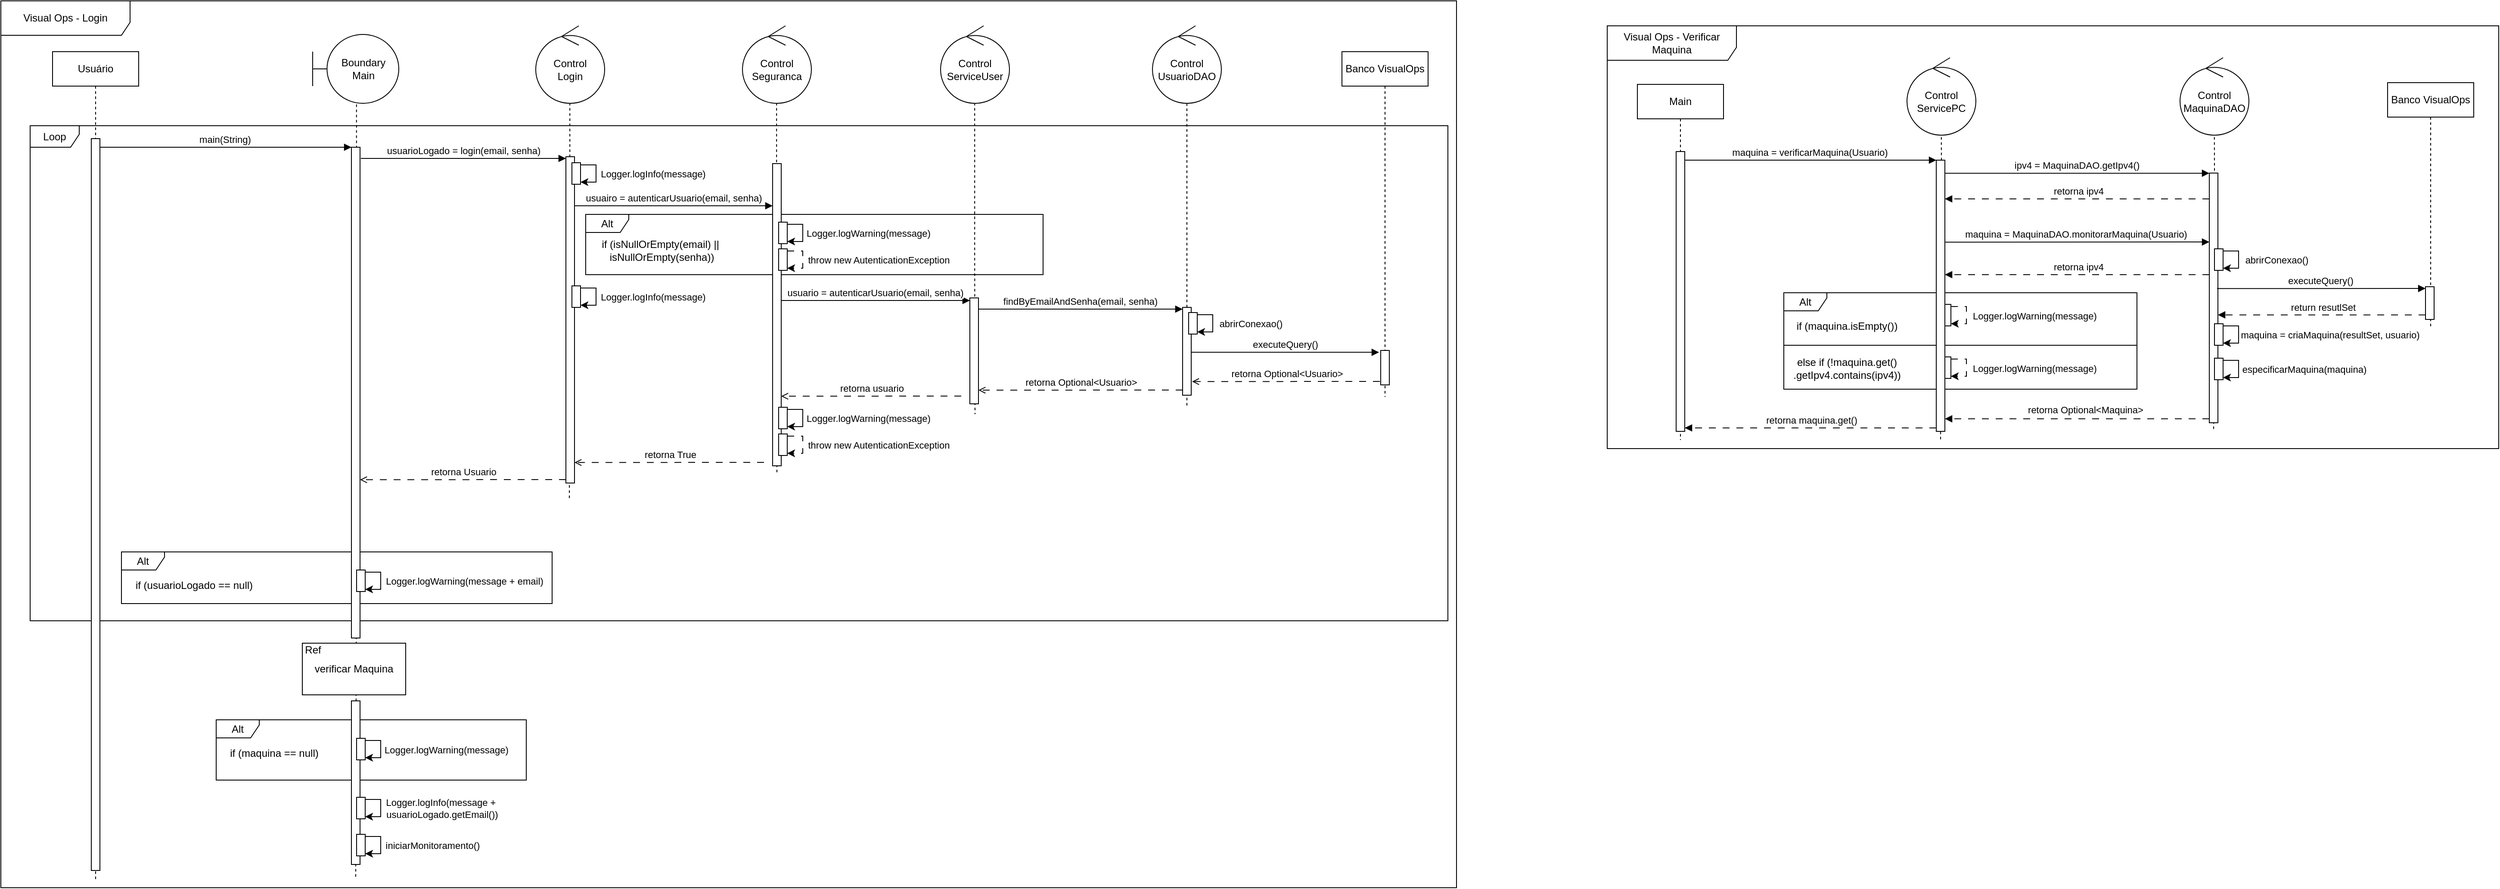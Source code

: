 <mxfile version="24.4.4" type="github">
  <diagram name="Page-1" id="2YBvvXClWsGukQMizWep">
    <mxGraphModel dx="2827" dy="1654" grid="1" gridSize="10" guides="1" tooltips="1" connect="1" arrows="1" fold="1" page="1" pageScale="1" pageWidth="850" pageHeight="1100" math="0" shadow="0">
      <root>
        <mxCell id="0" />
        <mxCell id="1" parent="0" />
        <mxCell id="_bEzwFX_pjWzvq1VgmYF-178" value="Alt" style="shape=umlFrame;whiteSpace=wrap;html=1;pointerEvents=0;width=50;height=21;" vertex="1" parent="1">
          <mxGeometry x="-450" y="640" width="500" height="60" as="geometry" />
        </mxCell>
        <mxCell id="_bEzwFX_pjWzvq1VgmYF-5" style="edgeStyle=orthogonalEdgeStyle;rounded=0;orthogonalLoop=1;jettySize=auto;html=1;dashed=1;endArrow=none;endFill=0;exitX=0.509;exitY=1.015;exitDx=0;exitDy=0;exitPerimeter=0;" edge="1" parent="1" source="_bEzwFX_pjWzvq1VgmYF-9">
          <mxGeometry relative="1" as="geometry">
            <mxPoint x="-178" y="1020" as="targetPoint" />
            <mxPoint x="-178" y="150.0" as="sourcePoint" />
          </mxGeometry>
        </mxCell>
        <mxCell id="_bEzwFX_pjWzvq1VgmYF-90" style="edgeStyle=orthogonalEdgeStyle;rounded=0;orthogonalLoop=1;jettySize=auto;html=1;dashed=1;endArrow=none;endFill=0;" edge="1" parent="1" source="_bEzwFX_pjWzvq1VgmYF-89">
          <mxGeometry relative="1" as="geometry">
            <mxPoint x="787" y="470" as="targetPoint" />
          </mxGeometry>
        </mxCell>
        <mxCell id="_bEzwFX_pjWzvq1VgmYF-3" value="Loop" style="shape=umlFrame;whiteSpace=wrap;html=1;pointerEvents=0;width=57;height=25;" vertex="1" parent="1">
          <mxGeometry x="-556" y="145" width="1646" height="575" as="geometry" />
        </mxCell>
        <mxCell id="_bEzwFX_pjWzvq1VgmYF-4" value="Alt" style="shape=umlFrame;whiteSpace=wrap;html=1;pointerEvents=0;width=50;height=21;" vertex="1" parent="1">
          <mxGeometry x="89" y="248" width="531" height="70" as="geometry" />
        </mxCell>
        <mxCell id="_bEzwFX_pjWzvq1VgmYF-6" value="Usuário" style="shape=umlLifeline;perimeter=lifelinePerimeter;whiteSpace=wrap;html=1;container=0;dropTarget=0;collapsible=0;recursiveResize=0;outlineConnect=0;portConstraint=eastwest;newEdgeStyle={&quot;edgeStyle&quot;:&quot;elbowEdgeStyle&quot;,&quot;elbow&quot;:&quot;vertical&quot;,&quot;curved&quot;:0,&quot;rounded&quot;:0};" vertex="1" parent="1">
          <mxGeometry x="-530" y="59" width="100" height="961" as="geometry" />
        </mxCell>
        <mxCell id="_bEzwFX_pjWzvq1VgmYF-7" value="main(String)" style="html=1;verticalAlign=bottom;endArrow=block;edgeStyle=elbowEdgeStyle;elbow=vertical;curved=0;rounded=0;" edge="1" parent="1" source="_bEzwFX_pjWzvq1VgmYF-8" target="_bEzwFX_pjWzvq1VgmYF-22">
          <mxGeometry x="-0.007" relative="1" as="geometry">
            <mxPoint x="-375" y="180" as="sourcePoint" />
            <Array as="points">
              <mxPoint x="-390" y="170" />
            </Array>
            <mxPoint as="offset" />
          </mxGeometry>
        </mxCell>
        <mxCell id="_bEzwFX_pjWzvq1VgmYF-8" value="" style="html=1;points=[];perimeter=orthogonalPerimeter;outlineConnect=0;targetShapes=umlLifeline;portConstraint=eastwest;newEdgeStyle={&quot;edgeStyle&quot;:&quot;elbowEdgeStyle&quot;,&quot;elbow&quot;:&quot;vertical&quot;,&quot;curved&quot;:0,&quot;rounded&quot;:0};" vertex="1" parent="1">
          <mxGeometry x="-485" y="160" width="10" height="850" as="geometry" />
        </mxCell>
        <mxCell id="_bEzwFX_pjWzvq1VgmYF-9" value="Boundary&lt;div&gt;&lt;span style=&quot;background-color: initial;&quot;&gt;Main&lt;/span&gt;&lt;/div&gt;" style="shape=umlBoundary;whiteSpace=wrap;html=1;" vertex="1" parent="1">
          <mxGeometry x="-228" y="39" width="100" height="80" as="geometry" />
        </mxCell>
        <mxCell id="_bEzwFX_pjWzvq1VgmYF-10" style="edgeStyle=orthogonalEdgeStyle;rounded=0;orthogonalLoop=1;jettySize=auto;html=1;dashed=1;endArrow=none;endFill=0;exitX=0.495;exitY=0.995;exitDx=0;exitDy=0;exitPerimeter=0;" edge="1" parent="1" source="_bEzwFX_pjWzvq1VgmYF-11">
          <mxGeometry relative="1" as="geometry">
            <mxPoint x="70" y="580" as="targetPoint" />
            <mxPoint x="71.0" y="150.0" as="sourcePoint" />
          </mxGeometry>
        </mxCell>
        <mxCell id="_bEzwFX_pjWzvq1VgmYF-11" value="Control&lt;div&gt;&lt;span style=&quot;background-color: initial;&quot;&gt;Login&lt;/span&gt;&lt;/div&gt;" style="ellipse;shape=umlControl;whiteSpace=wrap;html=1;" vertex="1" parent="1">
          <mxGeometry x="31" y="29" width="80" height="90" as="geometry" />
        </mxCell>
        <mxCell id="_bEzwFX_pjWzvq1VgmYF-12" value="Visual Ops - Login" style="shape=umlFrame;whiteSpace=wrap;html=1;pointerEvents=0;width=150;height=40;" vertex="1" parent="1">
          <mxGeometry x="-590" width="1690" height="1030" as="geometry" />
        </mxCell>
        <mxCell id="_bEzwFX_pjWzvq1VgmYF-14" value="Banco VisualOps" style="shape=umlLifeline;perimeter=lifelinePerimeter;whiteSpace=wrap;html=1;container=0;dropTarget=0;collapsible=0;recursiveResize=0;outlineConnect=0;portConstraint=eastwest;newEdgeStyle={&quot;edgeStyle&quot;:&quot;elbowEdgeStyle&quot;,&quot;elbow&quot;:&quot;vertical&quot;,&quot;curved&quot;:0,&quot;rounded&quot;:0};" vertex="1" parent="1">
          <mxGeometry x="967" y="59" width="100" height="401" as="geometry" />
        </mxCell>
        <mxCell id="_bEzwFX_pjWzvq1VgmYF-19" value="if (isNullOrEmpty(email) ||&amp;nbsp;&lt;div&gt;isNullOrEmpty(senha))&lt;/div&gt;" style="text;html=1;align=center;verticalAlign=middle;resizable=0;points=[];autosize=1;strokeColor=none;fillColor=none;" vertex="1" parent="1">
          <mxGeometry x="97" y="270" width="160" height="40" as="geometry" />
        </mxCell>
        <mxCell id="_bEzwFX_pjWzvq1VgmYF-22" value="" style="html=1;points=[];perimeter=orthogonalPerimeter;outlineConnect=0;targetShapes=umlLifeline;portConstraint=eastwest;newEdgeStyle={&quot;edgeStyle&quot;:&quot;elbowEdgeStyle&quot;,&quot;elbow&quot;:&quot;vertical&quot;,&quot;curved&quot;:0,&quot;rounded&quot;:0};" vertex="1" parent="1">
          <mxGeometry x="-183" y="170" width="10" height="570" as="geometry" />
        </mxCell>
        <mxCell id="_bEzwFX_pjWzvq1VgmYF-74" style="edgeStyle=orthogonalEdgeStyle;rounded=0;orthogonalLoop=1;jettySize=auto;html=1;dashed=1;endArrow=none;endFill=0;exitX=0.495;exitY=0.995;exitDx=0;exitDy=0;exitPerimeter=0;" edge="1" parent="1" source="_bEzwFX_pjWzvq1VgmYF-75">
          <mxGeometry relative="1" as="geometry">
            <mxPoint x="541" y="480" as="targetPoint" />
            <mxPoint x="541.0" y="150.0" as="sourcePoint" />
          </mxGeometry>
        </mxCell>
        <mxCell id="_bEzwFX_pjWzvq1VgmYF-75" value="Control ServiceUser" style="ellipse;shape=umlControl;whiteSpace=wrap;html=1;" vertex="1" parent="1">
          <mxGeometry x="501" y="29" width="80" height="90" as="geometry" />
        </mxCell>
        <mxCell id="_bEzwFX_pjWzvq1VgmYF-76" style="edgeStyle=orthogonalEdgeStyle;rounded=0;orthogonalLoop=1;jettySize=auto;html=1;dashed=1;endArrow=none;endFill=0;exitX=0.495;exitY=0.995;exitDx=0;exitDy=0;exitPerimeter=0;" edge="1" parent="1" source="_bEzwFX_pjWzvq1VgmYF-77">
          <mxGeometry relative="1" as="geometry">
            <mxPoint x="311" y="550" as="targetPoint" />
            <mxPoint x="311.0" y="150.0" as="sourcePoint" />
          </mxGeometry>
        </mxCell>
        <mxCell id="_bEzwFX_pjWzvq1VgmYF-77" value="Control Seguranca" style="ellipse;shape=umlControl;whiteSpace=wrap;html=1;" vertex="1" parent="1">
          <mxGeometry x="271" y="29" width="80" height="90" as="geometry" />
        </mxCell>
        <mxCell id="_bEzwFX_pjWzvq1VgmYF-78" value="usuarioLogado = login(email, senha)" style="html=1;verticalAlign=bottom;endArrow=block;edgeStyle=elbowEdgeStyle;elbow=vertical;curved=0;rounded=0;" edge="1" parent="1">
          <mxGeometry x="-0.004" relative="1" as="geometry">
            <mxPoint x="-172" y="183" as="sourcePoint" />
            <Array as="points">
              <mxPoint x="-87" y="183" />
            </Array>
            <mxPoint x="66" y="183" as="targetPoint" />
            <mxPoint as="offset" />
          </mxGeometry>
        </mxCell>
        <mxCell id="_bEzwFX_pjWzvq1VgmYF-79" value="" style="html=1;points=[];perimeter=orthogonalPerimeter;outlineConnect=0;targetShapes=umlLifeline;portConstraint=eastwest;newEdgeStyle={&quot;edgeStyle&quot;:&quot;elbowEdgeStyle&quot;,&quot;elbow&quot;:&quot;vertical&quot;,&quot;curved&quot;:0,&quot;rounded&quot;:0};" vertex="1" parent="1">
          <mxGeometry x="66" y="181" width="10" height="379" as="geometry" />
        </mxCell>
        <mxCell id="_bEzwFX_pjWzvq1VgmYF-80" value="usuairo = autenticarUsuario(email, senha)" style="html=1;verticalAlign=bottom;endArrow=block;edgeStyle=elbowEdgeStyle;elbow=vertical;curved=0;rounded=0;" edge="1" parent="1" target="_bEzwFX_pjWzvq1VgmYF-81">
          <mxGeometry x="-0.003" relative="1" as="geometry">
            <mxPoint x="76" y="238" as="sourcePoint" />
            <Array as="points">
              <mxPoint x="161" y="238" />
            </Array>
            <mxPoint x="296" y="238" as="targetPoint" />
            <mxPoint as="offset" />
          </mxGeometry>
        </mxCell>
        <mxCell id="_bEzwFX_pjWzvq1VgmYF-81" value="" style="html=1;points=[];perimeter=orthogonalPerimeter;outlineConnect=0;targetShapes=umlLifeline;portConstraint=eastwest;newEdgeStyle={&quot;edgeStyle&quot;:&quot;elbowEdgeStyle&quot;,&quot;elbow&quot;:&quot;vertical&quot;,&quot;curved&quot;:0,&quot;rounded&quot;:0};" vertex="1" parent="1">
          <mxGeometry x="306" y="189" width="10" height="351" as="geometry" />
        </mxCell>
        <mxCell id="_bEzwFX_pjWzvq1VgmYF-82" value="usuario = autenticarUsuario(email, senha)" style="html=1;verticalAlign=bottom;endArrow=block;edgeStyle=elbowEdgeStyle;elbow=vertical;curved=0;rounded=0;" edge="1" parent="1" target="_bEzwFX_pjWzvq1VgmYF-83">
          <mxGeometry x="-0.005" relative="1" as="geometry">
            <mxPoint x="316" y="348" as="sourcePoint" />
            <Array as="points">
              <mxPoint x="401" y="348" />
            </Array>
            <mxPoint x="525" y="348" as="targetPoint" />
            <mxPoint as="offset" />
          </mxGeometry>
        </mxCell>
        <mxCell id="_bEzwFX_pjWzvq1VgmYF-83" value="" style="html=1;points=[];perimeter=orthogonalPerimeter;outlineConnect=0;targetShapes=umlLifeline;portConstraint=eastwest;newEdgeStyle={&quot;edgeStyle&quot;:&quot;elbowEdgeStyle&quot;,&quot;elbow&quot;:&quot;vertical&quot;,&quot;curved&quot;:0,&quot;rounded&quot;:0};" vertex="1" parent="1">
          <mxGeometry x="535" y="345" width="10" height="123" as="geometry" />
        </mxCell>
        <mxCell id="_bEzwFX_pjWzvq1VgmYF-17" style="edgeStyle=elbowEdgeStyle;rounded=0;orthogonalLoop=1;jettySize=auto;html=1;elbow=horizontal;curved=0;dashed=1;dashPattern=8 8;" edge="1" parent="1" source="_bEzwFX_pjWzvq1VgmYF-24" target="_bEzwFX_pjWzvq1VgmYF-24">
          <mxGeometry relative="1" as="geometry">
            <Array as="points">
              <mxPoint x="341" y="301" />
            </Array>
          </mxGeometry>
        </mxCell>
        <mxCell id="_bEzwFX_pjWzvq1VgmYF-18" value="throw new AutenticationException" style="edgeLabel;html=1;align=center;verticalAlign=middle;resizable=0;points=[];" vertex="1" connectable="0" parent="_bEzwFX_pjWzvq1VgmYF-17">
          <mxGeometry x="0.232" relative="1" as="geometry">
            <mxPoint x="88" y="-6" as="offset" />
          </mxGeometry>
        </mxCell>
        <mxCell id="_bEzwFX_pjWzvq1VgmYF-24" value="" style="html=1;points=[];perimeter=orthogonalPerimeter;outlineConnect=0;targetShapes=umlLifeline;portConstraint=eastwest;newEdgeStyle={&quot;edgeStyle&quot;:&quot;elbowEdgeStyle&quot;,&quot;elbow&quot;:&quot;vertical&quot;,&quot;curved&quot;:0,&quot;rounded&quot;:0};" vertex="1" parent="1">
          <mxGeometry x="313" y="288" width="10" height="25" as="geometry" />
        </mxCell>
        <mxCell id="_bEzwFX_pjWzvq1VgmYF-20" style="edgeStyle=elbowEdgeStyle;rounded=0;orthogonalLoop=1;jettySize=auto;html=1;elbow=horizontal;curved=0;" edge="1" parent="1" source="_bEzwFX_pjWzvq1VgmYF-23" target="_bEzwFX_pjWzvq1VgmYF-23">
          <mxGeometry relative="1" as="geometry">
            <Array as="points">
              <mxPoint x="341" y="270" />
            </Array>
          </mxGeometry>
        </mxCell>
        <mxCell id="_bEzwFX_pjWzvq1VgmYF-21" value="Logger.logWarning(message)" style="edgeLabel;html=1;align=center;verticalAlign=middle;resizable=0;points=[];" vertex="1" connectable="0" parent="_bEzwFX_pjWzvq1VgmYF-20">
          <mxGeometry x="0.232" relative="1" as="geometry">
            <mxPoint x="76" y="-6" as="offset" />
          </mxGeometry>
        </mxCell>
        <mxCell id="_bEzwFX_pjWzvq1VgmYF-23" value="" style="html=1;points=[];perimeter=orthogonalPerimeter;outlineConnect=0;targetShapes=umlLifeline;portConstraint=eastwest;newEdgeStyle={&quot;edgeStyle&quot;:&quot;elbowEdgeStyle&quot;,&quot;elbow&quot;:&quot;vertical&quot;,&quot;curved&quot;:0,&quot;rounded&quot;:0};" vertex="1" parent="1">
          <mxGeometry x="313" y="257" width="10" height="25" as="geometry" />
        </mxCell>
        <mxCell id="_bEzwFX_pjWzvq1VgmYF-84" value="findByEmailAndSenha(email, senha)" style="html=1;verticalAlign=bottom;endArrow=block;edgeStyle=elbowEdgeStyle;elbow=vertical;curved=0;rounded=0;" edge="1" parent="1">
          <mxGeometry x="-0.003" relative="1" as="geometry">
            <mxPoint x="545" y="358" as="sourcePoint" />
            <Array as="points">
              <mxPoint x="630" y="358" />
            </Array>
            <mxPoint x="782" y="358" as="targetPoint" />
            <mxPoint as="offset" />
          </mxGeometry>
        </mxCell>
        <mxCell id="_bEzwFX_pjWzvq1VgmYF-85" value="" style="html=1;points=[];perimeter=orthogonalPerimeter;outlineConnect=0;targetShapes=umlLifeline;portConstraint=eastwest;newEdgeStyle={&quot;edgeStyle&quot;:&quot;elbowEdgeStyle&quot;,&quot;elbow&quot;:&quot;vertical&quot;,&quot;curved&quot;:0,&quot;rounded&quot;:0};" vertex="1" parent="1">
          <mxGeometry x="782" y="356" width="10" height="102" as="geometry" />
        </mxCell>
        <mxCell id="_bEzwFX_pjWzvq1VgmYF-89" value="Control UsuarioDAO" style="ellipse;shape=umlControl;whiteSpace=wrap;html=1;" vertex="1" parent="1">
          <mxGeometry x="747" y="29" width="80" height="90" as="geometry" />
        </mxCell>
        <mxCell id="_bEzwFX_pjWzvq1VgmYF-91" value="" style="html=1;points=[];perimeter=orthogonalPerimeter;outlineConnect=0;targetShapes=umlLifeline;portConstraint=eastwest;newEdgeStyle={&quot;edgeStyle&quot;:&quot;elbowEdgeStyle&quot;,&quot;elbow&quot;:&quot;vertical&quot;,&quot;curved&quot;:0,&quot;rounded&quot;:0};" vertex="1" parent="1">
          <mxGeometry x="1012" y="406" width="10" height="40" as="geometry" />
        </mxCell>
        <mxCell id="_bEzwFX_pjWzvq1VgmYF-92" style="edgeStyle=elbowEdgeStyle;rounded=0;orthogonalLoop=1;jettySize=auto;html=1;elbow=horizontal;curved=0;" edge="1" parent="1" source="_bEzwFX_pjWzvq1VgmYF-94" target="_bEzwFX_pjWzvq1VgmYF-94">
          <mxGeometry relative="1" as="geometry">
            <Array as="points">
              <mxPoint x="817" y="375" />
            </Array>
          </mxGeometry>
        </mxCell>
        <mxCell id="_bEzwFX_pjWzvq1VgmYF-93" value="abrirConexao()" style="edgeLabel;html=1;align=center;verticalAlign=middle;resizable=0;points=[];" vertex="1" connectable="0" parent="_bEzwFX_pjWzvq1VgmYF-92">
          <mxGeometry x="0.232" relative="1" as="geometry">
            <mxPoint x="44" y="-6" as="offset" />
          </mxGeometry>
        </mxCell>
        <mxCell id="_bEzwFX_pjWzvq1VgmYF-94" value="" style="html=1;points=[];perimeter=orthogonalPerimeter;outlineConnect=0;targetShapes=umlLifeline;portConstraint=eastwest;newEdgeStyle={&quot;edgeStyle&quot;:&quot;elbowEdgeStyle&quot;,&quot;elbow&quot;:&quot;vertical&quot;,&quot;curved&quot;:0,&quot;rounded&quot;:0};" vertex="1" parent="1">
          <mxGeometry x="789" y="362" width="10" height="25" as="geometry" />
        </mxCell>
        <mxCell id="_bEzwFX_pjWzvq1VgmYF-95" value="executeQuery()" style="html=1;verticalAlign=bottom;endArrow=block;edgeStyle=elbowEdgeStyle;elbow=vertical;curved=0;rounded=0;" edge="1" parent="1">
          <mxGeometry x="-0.003" relative="1" as="geometry">
            <mxPoint x="792" y="408.14" as="sourcePoint" />
            <Array as="points">
              <mxPoint x="877" y="408.14" />
            </Array>
            <mxPoint x="1010" y="408" as="targetPoint" />
            <mxPoint as="offset" />
          </mxGeometry>
        </mxCell>
        <mxCell id="_bEzwFX_pjWzvq1VgmYF-97" value="retorna Optional&amp;lt;Usuario&amp;gt;" style="html=1;verticalAlign=bottom;endArrow=open;edgeStyle=elbowEdgeStyle;elbow=vertical;curved=0;rounded=0;dashed=1;dashPattern=8 8;endFill=0;" edge="1" parent="1">
          <mxGeometry x="-0.003" relative="1" as="geometry">
            <mxPoint x="1011" y="442" as="sourcePoint" />
            <Array as="points">
              <mxPoint x="878" y="442.14" />
            </Array>
            <mxPoint x="793" y="442.14" as="targetPoint" />
            <mxPoint as="offset" />
          </mxGeometry>
        </mxCell>
        <mxCell id="_bEzwFX_pjWzvq1VgmYF-98" value="retorna Optional&amp;lt;Usuario&amp;gt;" style="html=1;verticalAlign=bottom;endArrow=open;edgeStyle=elbowEdgeStyle;elbow=vertical;curved=0;rounded=0;dashed=1;dashPattern=8 8;endFill=0;" edge="1" parent="1">
          <mxGeometry x="-0.003" relative="1" as="geometry">
            <mxPoint x="782" y="452" as="sourcePoint" />
            <Array as="points">
              <mxPoint x="649" y="452.14" />
            </Array>
            <mxPoint x="545" y="452.14" as="targetPoint" />
            <mxPoint as="offset" />
          </mxGeometry>
        </mxCell>
        <mxCell id="_bEzwFX_pjWzvq1VgmYF-99" value="retorna usuario" style="html=1;verticalAlign=bottom;endArrow=open;edgeStyle=elbowEdgeStyle;elbow=vertical;curved=0;rounded=0;dashed=1;dashPattern=8 8;endFill=0;" edge="1" parent="1">
          <mxGeometry x="-0.003" relative="1" as="geometry">
            <mxPoint x="525" y="459" as="sourcePoint" />
            <Array as="points">
              <mxPoint x="392" y="459.14" />
            </Array>
            <mxPoint x="316" y="459.14" as="targetPoint" />
            <mxPoint as="offset" />
          </mxGeometry>
        </mxCell>
        <mxCell id="_bEzwFX_pjWzvq1VgmYF-100" style="edgeStyle=elbowEdgeStyle;rounded=0;orthogonalLoop=1;jettySize=auto;html=1;elbow=horizontal;curved=0;dashed=1;dashPattern=8 8;" edge="1" parent="1" source="_bEzwFX_pjWzvq1VgmYF-102" target="_bEzwFX_pjWzvq1VgmYF-102">
          <mxGeometry relative="1" as="geometry">
            <Array as="points">
              <mxPoint x="341" y="516" />
            </Array>
          </mxGeometry>
        </mxCell>
        <mxCell id="_bEzwFX_pjWzvq1VgmYF-101" value="throw new AutenticationException" style="edgeLabel;html=1;align=center;verticalAlign=middle;resizable=0;points=[];" vertex="1" connectable="0" parent="_bEzwFX_pjWzvq1VgmYF-100">
          <mxGeometry x="0.232" relative="1" as="geometry">
            <mxPoint x="88" y="-6" as="offset" />
          </mxGeometry>
        </mxCell>
        <mxCell id="_bEzwFX_pjWzvq1VgmYF-102" value="" style="html=1;points=[];perimeter=orthogonalPerimeter;outlineConnect=0;targetShapes=umlLifeline;portConstraint=eastwest;newEdgeStyle={&quot;edgeStyle&quot;:&quot;elbowEdgeStyle&quot;,&quot;elbow&quot;:&quot;vertical&quot;,&quot;curved&quot;:0,&quot;rounded&quot;:0};" vertex="1" parent="1">
          <mxGeometry x="313" y="503" width="10" height="25" as="geometry" />
        </mxCell>
        <mxCell id="_bEzwFX_pjWzvq1VgmYF-103" style="edgeStyle=elbowEdgeStyle;rounded=0;orthogonalLoop=1;jettySize=auto;html=1;elbow=horizontal;curved=0;" edge="1" parent="1" source="_bEzwFX_pjWzvq1VgmYF-105" target="_bEzwFX_pjWzvq1VgmYF-105">
          <mxGeometry relative="1" as="geometry">
            <Array as="points">
              <mxPoint x="341" y="485" />
            </Array>
          </mxGeometry>
        </mxCell>
        <mxCell id="_bEzwFX_pjWzvq1VgmYF-104" value="Logger.logWarning(message)" style="edgeLabel;html=1;align=center;verticalAlign=middle;resizable=0;points=[];" vertex="1" connectable="0" parent="_bEzwFX_pjWzvq1VgmYF-103">
          <mxGeometry x="0.232" relative="1" as="geometry">
            <mxPoint x="76" y="-6" as="offset" />
          </mxGeometry>
        </mxCell>
        <mxCell id="_bEzwFX_pjWzvq1VgmYF-105" value="" style="html=1;points=[];perimeter=orthogonalPerimeter;outlineConnect=0;targetShapes=umlLifeline;portConstraint=eastwest;newEdgeStyle={&quot;edgeStyle&quot;:&quot;elbowEdgeStyle&quot;,&quot;elbow&quot;:&quot;vertical&quot;,&quot;curved&quot;:0,&quot;rounded&quot;:0};" vertex="1" parent="1">
          <mxGeometry x="313" y="472" width="10" height="25" as="geometry" />
        </mxCell>
        <mxCell id="_bEzwFX_pjWzvq1VgmYF-106" value="retorna True" style="html=1;verticalAlign=bottom;endArrow=open;edgeStyle=elbowEdgeStyle;elbow=vertical;curved=0;rounded=0;dashed=1;dashPattern=8 8;endFill=0;" edge="1" parent="1">
          <mxGeometry x="-0.003" relative="1" as="geometry">
            <mxPoint x="296" y="536" as="sourcePoint" />
            <Array as="points">
              <mxPoint x="163" y="536.14" />
            </Array>
            <mxPoint x="76" y="536.14" as="targetPoint" />
            <mxPoint as="offset" />
          </mxGeometry>
        </mxCell>
        <mxCell id="_bEzwFX_pjWzvq1VgmYF-107" style="edgeStyle=elbowEdgeStyle;rounded=0;orthogonalLoop=1;jettySize=auto;html=1;elbow=horizontal;curved=0;" edge="1" parent="1" source="_bEzwFX_pjWzvq1VgmYF-109" target="_bEzwFX_pjWzvq1VgmYF-109">
          <mxGeometry relative="1" as="geometry">
            <Array as="points">
              <mxPoint x="101" y="201" />
            </Array>
          </mxGeometry>
        </mxCell>
        <mxCell id="_bEzwFX_pjWzvq1VgmYF-108" value="Logger.logInfo(message)" style="edgeLabel;html=1;align=center;verticalAlign=middle;resizable=0;points=[];" vertex="1" connectable="0" parent="_bEzwFX_pjWzvq1VgmYF-107">
          <mxGeometry x="0.232" relative="1" as="geometry">
            <mxPoint x="66" y="-6" as="offset" />
          </mxGeometry>
        </mxCell>
        <mxCell id="_bEzwFX_pjWzvq1VgmYF-109" value="" style="html=1;points=[];perimeter=orthogonalPerimeter;outlineConnect=0;targetShapes=umlLifeline;portConstraint=eastwest;newEdgeStyle={&quot;edgeStyle&quot;:&quot;elbowEdgeStyle&quot;,&quot;elbow&quot;:&quot;vertical&quot;,&quot;curved&quot;:0,&quot;rounded&quot;:0};" vertex="1" parent="1">
          <mxGeometry x="73" y="188" width="10" height="25" as="geometry" />
        </mxCell>
        <mxCell id="_bEzwFX_pjWzvq1VgmYF-111" style="edgeStyle=elbowEdgeStyle;rounded=0;orthogonalLoop=1;jettySize=auto;html=1;elbow=horizontal;curved=0;" edge="1" parent="1" source="_bEzwFX_pjWzvq1VgmYF-113" target="_bEzwFX_pjWzvq1VgmYF-113">
          <mxGeometry relative="1" as="geometry">
            <Array as="points">
              <mxPoint x="101" y="344" />
            </Array>
          </mxGeometry>
        </mxCell>
        <mxCell id="_bEzwFX_pjWzvq1VgmYF-112" value="Logger.logInfo(message)" style="edgeLabel;html=1;align=center;verticalAlign=middle;resizable=0;points=[];" vertex="1" connectable="0" parent="_bEzwFX_pjWzvq1VgmYF-111">
          <mxGeometry x="0.232" relative="1" as="geometry">
            <mxPoint x="66" y="-6" as="offset" />
          </mxGeometry>
        </mxCell>
        <mxCell id="_bEzwFX_pjWzvq1VgmYF-113" value="" style="html=1;points=[];perimeter=orthogonalPerimeter;outlineConnect=0;targetShapes=umlLifeline;portConstraint=eastwest;newEdgeStyle={&quot;edgeStyle&quot;:&quot;elbowEdgeStyle&quot;,&quot;elbow&quot;:&quot;vertical&quot;,&quot;curved&quot;:0,&quot;rounded&quot;:0};" vertex="1" parent="1">
          <mxGeometry x="73" y="331" width="10" height="25" as="geometry" />
        </mxCell>
        <mxCell id="_bEzwFX_pjWzvq1VgmYF-114" value="retorna Usuario" style="html=1;verticalAlign=bottom;endArrow=open;edgeStyle=elbowEdgeStyle;elbow=vertical;curved=0;rounded=0;dashed=1;dashPattern=8 8;endFill=0;" edge="1" parent="1" target="_bEzwFX_pjWzvq1VgmYF-22">
          <mxGeometry x="-0.003" relative="1" as="geometry">
            <mxPoint x="66" y="556" as="sourcePoint" />
            <Array as="points">
              <mxPoint x="-67" y="556.14" />
            </Array>
            <mxPoint x="-154" y="556.14" as="targetPoint" />
            <mxPoint as="offset" />
          </mxGeometry>
        </mxCell>
        <mxCell id="_bEzwFX_pjWzvq1VgmYF-119" value="" style="group" vertex="1" connectable="0" parent="1">
          <mxGeometry x="-248" y="739" width="128" height="67" as="geometry" />
        </mxCell>
        <mxCell id="_bEzwFX_pjWzvq1VgmYF-118" value="verificar Maquina" style="whiteSpace=wrap;html=1;" vertex="1" parent="_bEzwFX_pjWzvq1VgmYF-119">
          <mxGeometry x="8" y="7" width="120" height="60" as="geometry" />
        </mxCell>
        <mxCell id="_bEzwFX_pjWzvq1VgmYF-117" value="Ref" style="text;html=1;align=center;verticalAlign=middle;resizable=0;points=[];autosize=1;strokeColor=none;fillColor=none;" vertex="1" parent="_bEzwFX_pjWzvq1VgmYF-119">
          <mxGeometry width="40" height="30" as="geometry" />
        </mxCell>
        <mxCell id="_bEzwFX_pjWzvq1VgmYF-120" value="Visual Ops - Verificar Maquina" style="shape=umlFrame;whiteSpace=wrap;html=1;pointerEvents=0;width=150;height=40;" vertex="1" parent="1">
          <mxGeometry x="1275" y="29" width="1035" height="491" as="geometry" />
        </mxCell>
        <mxCell id="_bEzwFX_pjWzvq1VgmYF-121" style="edgeStyle=orthogonalEdgeStyle;rounded=0;orthogonalLoop=1;jettySize=auto;html=1;dashed=1;endArrow=none;endFill=0;exitX=0.509;exitY=1.015;exitDx=0;exitDy=0;exitPerimeter=0;" edge="1" parent="1">
          <mxGeometry relative="1" as="geometry">
            <mxPoint x="1662" y="510" as="targetPoint" />
            <mxPoint x="1662.9" y="158.2" as="sourcePoint" />
          </mxGeometry>
        </mxCell>
        <mxCell id="_bEzwFX_pjWzvq1VgmYF-122" value="Main" style="shape=umlLifeline;perimeter=lifelinePerimeter;whiteSpace=wrap;html=1;container=0;dropTarget=0;collapsible=0;recursiveResize=0;outlineConnect=0;portConstraint=eastwest;newEdgeStyle={&quot;edgeStyle&quot;:&quot;elbowEdgeStyle&quot;,&quot;elbow&quot;:&quot;vertical&quot;,&quot;curved&quot;:0,&quot;rounded&quot;:0};" vertex="1" parent="1">
          <mxGeometry x="1310" y="97" width="100" height="413" as="geometry" />
        </mxCell>
        <mxCell id="_bEzwFX_pjWzvq1VgmYF-123" value="maquina = verificarMaquina(Usuario)" style="html=1;verticalAlign=bottom;endArrow=block;edgeStyle=elbowEdgeStyle;elbow=vertical;curved=0;rounded=0;" edge="1" parent="1" source="_bEzwFX_pjWzvq1VgmYF-124" target="_bEzwFX_pjWzvq1VgmYF-126">
          <mxGeometry x="-0.007" relative="1" as="geometry">
            <mxPoint x="1465" y="195" as="sourcePoint" />
            <Array as="points">
              <mxPoint x="1450" y="185" />
            </Array>
            <mxPoint as="offset" />
          </mxGeometry>
        </mxCell>
        <mxCell id="_bEzwFX_pjWzvq1VgmYF-124" value="" style="html=1;points=[];perimeter=orthogonalPerimeter;outlineConnect=0;targetShapes=umlLifeline;portConstraint=eastwest;newEdgeStyle={&quot;edgeStyle&quot;:&quot;elbowEdgeStyle&quot;,&quot;elbow&quot;:&quot;vertical&quot;,&quot;curved&quot;:0,&quot;rounded&quot;:0};" vertex="1" parent="1">
          <mxGeometry x="1355" y="175" width="10" height="325" as="geometry" />
        </mxCell>
        <mxCell id="_bEzwFX_pjWzvq1VgmYF-127" value="retorna maquina.get()" style="html=1;verticalAlign=bottom;endArrow=block;edgeStyle=elbowEdgeStyle;elbow=vertical;curved=0;rounded=0;dashed=1;dashPattern=8 8;" edge="1" parent="1">
          <mxGeometry x="-0.007" relative="1" as="geometry">
            <mxPoint x="1657" y="496" as="sourcePoint" />
            <Array as="points">
              <mxPoint x="1450" y="496" />
            </Array>
            <mxPoint as="offset" />
            <mxPoint x="1365" y="496" as="targetPoint" />
          </mxGeometry>
        </mxCell>
        <mxCell id="_bEzwFX_pjWzvq1VgmYF-128" value="Control ServicePC" style="ellipse;shape=umlControl;whiteSpace=wrap;html=1;" vertex="1" parent="1">
          <mxGeometry x="1623" y="66" width="80" height="90" as="geometry" />
        </mxCell>
        <mxCell id="_bEzwFX_pjWzvq1VgmYF-135" value="Alt" style="shape=umlFrame;whiteSpace=wrap;html=1;pointerEvents=0;width=50;height=21;" vertex="1" parent="1">
          <mxGeometry x="1480" y="339" width="410" height="112" as="geometry" />
        </mxCell>
        <mxCell id="_bEzwFX_pjWzvq1VgmYF-136" value="if (maquina.isEmpty()&lt;span style=&quot;background-color: initial;&quot;&gt;)&lt;/span&gt;" style="text;html=1;align=center;verticalAlign=middle;resizable=0;points=[];autosize=1;strokeColor=none;fillColor=none;" vertex="1" parent="1">
          <mxGeometry x="1483" y="363" width="140" height="30" as="geometry" />
        </mxCell>
        <mxCell id="_bEzwFX_pjWzvq1VgmYF-137" style="edgeStyle=elbowEdgeStyle;rounded=0;orthogonalLoop=1;jettySize=auto;html=1;elbow=horizontal;curved=0;dashed=1;dashPattern=8 8;" edge="1" parent="1" source="_bEzwFX_pjWzvq1VgmYF-139" target="_bEzwFX_pjWzvq1VgmYF-139">
          <mxGeometry relative="1" as="geometry">
            <Array as="points">
              <mxPoint x="1692" y="365.5" />
            </Array>
          </mxGeometry>
        </mxCell>
        <mxCell id="_bEzwFX_pjWzvq1VgmYF-138" value="Logger.logWarning(message)" style="edgeLabel;html=1;align=center;verticalAlign=middle;resizable=0;points=[];" vertex="1" connectable="0" parent="_bEzwFX_pjWzvq1VgmYF-137">
          <mxGeometry x="0.232" relative="1" as="geometry">
            <mxPoint x="79" y="-6" as="offset" />
          </mxGeometry>
        </mxCell>
        <mxCell id="_bEzwFX_pjWzvq1VgmYF-139" value="" style="html=1;points=[];perimeter=orthogonalPerimeter;outlineConnect=0;targetShapes=umlLifeline;portConstraint=eastwest;newEdgeStyle={&quot;edgeStyle&quot;:&quot;elbowEdgeStyle&quot;,&quot;elbow&quot;:&quot;vertical&quot;,&quot;curved&quot;:0,&quot;rounded&quot;:0};" vertex="1" parent="1">
          <mxGeometry x="1664" y="352.5" width="10" height="25" as="geometry" />
        </mxCell>
        <mxCell id="_bEzwFX_pjWzvq1VgmYF-140" value="" style="line;strokeWidth=1;fillColor=none;align=left;verticalAlign=middle;spacingTop=-1;spacingLeft=3;spacingRight=3;rotatable=0;labelPosition=right;points=[];portConstraint=eastwest;strokeColor=inherit;" vertex="1" parent="1">
          <mxGeometry x="1480" y="396" width="410" height="8" as="geometry" />
        </mxCell>
        <mxCell id="_bEzwFX_pjWzvq1VgmYF-141" style="edgeStyle=elbowEdgeStyle;rounded=0;orthogonalLoop=1;jettySize=auto;html=1;elbow=horizontal;curved=0;dashed=1;dashPattern=8 8;" edge="1" parent="1" source="_bEzwFX_pjWzvq1VgmYF-143" target="_bEzwFX_pjWzvq1VgmYF-143">
          <mxGeometry relative="1" as="geometry">
            <Array as="points">
              <mxPoint x="1692" y="426.5" />
            </Array>
          </mxGeometry>
        </mxCell>
        <mxCell id="_bEzwFX_pjWzvq1VgmYF-142" value="Logger.logWarning(message)" style="edgeLabel;html=1;align=center;verticalAlign=middle;resizable=0;points=[];" vertex="1" connectable="0" parent="_bEzwFX_pjWzvq1VgmYF-141">
          <mxGeometry x="0.232" relative="1" as="geometry">
            <mxPoint x="79" y="-6" as="offset" />
          </mxGeometry>
        </mxCell>
        <mxCell id="_bEzwFX_pjWzvq1VgmYF-143" value="" style="html=1;points=[];perimeter=orthogonalPerimeter;outlineConnect=0;targetShapes=umlLifeline;portConstraint=eastwest;newEdgeStyle={&quot;edgeStyle&quot;:&quot;elbowEdgeStyle&quot;,&quot;elbow&quot;:&quot;vertical&quot;,&quot;curved&quot;:0,&quot;rounded&quot;:0};" vertex="1" parent="1">
          <mxGeometry x="1664" y="413.5" width="10" height="25" as="geometry" />
        </mxCell>
        <mxCell id="_bEzwFX_pjWzvq1VgmYF-144" value="else if (!maquina.get()&lt;div&gt;&lt;span style=&quot;background-color: initial;&quot;&gt;.getIpv4.contains(ipv4))&lt;/span&gt;&lt;/div&gt;" style="text;html=1;align=center;verticalAlign=middle;resizable=0;points=[];autosize=1;strokeColor=none;fillColor=none;" vertex="1" parent="1">
          <mxGeometry x="1478" y="407" width="150" height="40" as="geometry" />
        </mxCell>
        <mxCell id="_bEzwFX_pjWzvq1VgmYF-147" style="edgeStyle=orthogonalEdgeStyle;rounded=0;orthogonalLoop=1;jettySize=auto;html=1;dashed=1;endArrow=none;endFill=0;exitX=0.509;exitY=1.015;exitDx=0;exitDy=0;exitPerimeter=0;" edge="1" parent="1">
          <mxGeometry relative="1" as="geometry">
            <mxPoint x="1979" y="500" as="targetPoint" />
            <mxPoint x="1979.9" y="158.2" as="sourcePoint" />
          </mxGeometry>
        </mxCell>
        <mxCell id="_bEzwFX_pjWzvq1VgmYF-148" value="" style="html=1;points=[];perimeter=orthogonalPerimeter;outlineConnect=0;targetShapes=umlLifeline;portConstraint=eastwest;newEdgeStyle={&quot;edgeStyle&quot;:&quot;elbowEdgeStyle&quot;,&quot;elbow&quot;:&quot;vertical&quot;,&quot;curved&quot;:0,&quot;rounded&quot;:0};" vertex="1" parent="1">
          <mxGeometry x="1974" y="200" width="10" height="290" as="geometry" />
        </mxCell>
        <mxCell id="_bEzwFX_pjWzvq1VgmYF-149" value="Control MaquinaDAO" style="ellipse;shape=umlControl;whiteSpace=wrap;html=1;" vertex="1" parent="1">
          <mxGeometry x="1940" y="66" width="80" height="90" as="geometry" />
        </mxCell>
        <mxCell id="_bEzwFX_pjWzvq1VgmYF-151" value="ipv4 = MaquinaDAO.getIpv4()" style="html=1;verticalAlign=bottom;endArrow=block;edgeStyle=elbowEdgeStyle;elbow=vertical;curved=0;rounded=0;" edge="1" parent="1" target="_bEzwFX_pjWzvq1VgmYF-148">
          <mxGeometry x="-0.007" relative="1" as="geometry">
            <mxPoint x="1667" y="200.21" as="sourcePoint" />
            <Array as="points">
              <mxPoint x="1752" y="200.21" />
            </Array>
            <mxPoint as="offset" />
            <mxPoint x="1959" y="200.21" as="targetPoint" />
          </mxGeometry>
        </mxCell>
        <mxCell id="_bEzwFX_pjWzvq1VgmYF-152" value="maquina = MaquinaDAO.monitorarMaquina(Usuario)" style="html=1;verticalAlign=bottom;endArrow=block;edgeStyle=elbowEdgeStyle;elbow=vertical;curved=0;rounded=0;" edge="1" parent="1">
          <mxGeometry x="-0.007" relative="1" as="geometry">
            <mxPoint x="1667" y="280.21" as="sourcePoint" />
            <Array as="points">
              <mxPoint x="1980" y="280" />
            </Array>
            <mxPoint as="offset" />
            <mxPoint x="1974" y="280" as="targetPoint" />
          </mxGeometry>
        </mxCell>
        <mxCell id="_bEzwFX_pjWzvq1VgmYF-153" value="retorna ipv4" style="html=1;verticalAlign=bottom;endArrow=block;edgeStyle=elbowEdgeStyle;elbow=vertical;curved=0;rounded=0;dashed=1;dashPattern=8 8;" edge="1" parent="1" target="_bEzwFX_pjWzvq1VgmYF-126">
          <mxGeometry x="-0.007" relative="1" as="geometry">
            <mxPoint x="1974" y="230.0" as="sourcePoint" />
            <Array as="points">
              <mxPoint x="1767" y="230.0" />
            </Array>
            <mxPoint as="offset" />
            <mxPoint x="1682" y="230.0" as="targetPoint" />
          </mxGeometry>
        </mxCell>
        <mxCell id="_bEzwFX_pjWzvq1VgmYF-154" value="retorna ipv4" style="html=1;verticalAlign=bottom;endArrow=block;edgeStyle=elbowEdgeStyle;elbow=vertical;curved=0;rounded=0;dashed=1;dashPattern=8 8;" edge="1" parent="1">
          <mxGeometry x="-0.007" relative="1" as="geometry">
            <mxPoint x="1974" y="318" as="sourcePoint" />
            <Array as="points">
              <mxPoint x="1767" y="318" />
            </Array>
            <mxPoint as="offset" />
            <mxPoint x="1667" y="318" as="targetPoint" />
          </mxGeometry>
        </mxCell>
        <mxCell id="_bEzwFX_pjWzvq1VgmYF-155" style="edgeStyle=elbowEdgeStyle;rounded=0;orthogonalLoop=1;jettySize=auto;html=1;elbow=horizontal;curved=0;" edge="1" parent="1" source="_bEzwFX_pjWzvq1VgmYF-157" target="_bEzwFX_pjWzvq1VgmYF-157">
          <mxGeometry relative="1" as="geometry">
            <Array as="points">
              <mxPoint x="2008" y="301" />
            </Array>
          </mxGeometry>
        </mxCell>
        <mxCell id="_bEzwFX_pjWzvq1VgmYF-156" value="abrirConexao()" style="edgeLabel;html=1;align=center;verticalAlign=middle;resizable=0;points=[];" vertex="1" connectable="0" parent="_bEzwFX_pjWzvq1VgmYF-155">
          <mxGeometry x="0.232" relative="1" as="geometry">
            <mxPoint x="44" y="-6" as="offset" />
          </mxGeometry>
        </mxCell>
        <mxCell id="_bEzwFX_pjWzvq1VgmYF-157" value="" style="html=1;points=[];perimeter=orthogonalPerimeter;outlineConnect=0;targetShapes=umlLifeline;portConstraint=eastwest;newEdgeStyle={&quot;edgeStyle&quot;:&quot;elbowEdgeStyle&quot;,&quot;elbow&quot;:&quot;vertical&quot;,&quot;curved&quot;:0,&quot;rounded&quot;:0};" vertex="1" parent="1">
          <mxGeometry x="1980" y="288" width="10" height="25" as="geometry" />
        </mxCell>
        <mxCell id="_bEzwFX_pjWzvq1VgmYF-158" value="executeQuery()" style="html=1;verticalAlign=bottom;endArrow=block;edgeStyle=elbowEdgeStyle;elbow=vertical;curved=0;rounded=0;" edge="1" parent="1" target="_bEzwFX_pjWzvq1VgmYF-160">
          <mxGeometry x="-0.003" relative="1" as="geometry">
            <mxPoint x="1983" y="334.14" as="sourcePoint" />
            <Array as="points" />
            <mxPoint x="2180" y="334" as="targetPoint" />
            <mxPoint as="offset" />
          </mxGeometry>
        </mxCell>
        <mxCell id="_bEzwFX_pjWzvq1VgmYF-159" value="Banco VisualOps" style="shape=umlLifeline;perimeter=lifelinePerimeter;whiteSpace=wrap;html=1;container=0;dropTarget=0;collapsible=0;recursiveResize=0;outlineConnect=0;portConstraint=eastwest;newEdgeStyle={&quot;edgeStyle&quot;:&quot;elbowEdgeStyle&quot;,&quot;elbow&quot;:&quot;vertical&quot;,&quot;curved&quot;:0,&quot;rounded&quot;:0};" vertex="1" parent="1">
          <mxGeometry x="2181" y="95" width="100" height="285" as="geometry" />
        </mxCell>
        <mxCell id="_bEzwFX_pjWzvq1VgmYF-160" value="" style="html=1;points=[];perimeter=orthogonalPerimeter;outlineConnect=0;targetShapes=umlLifeline;portConstraint=eastwest;newEdgeStyle={&quot;edgeStyle&quot;:&quot;elbowEdgeStyle&quot;,&quot;elbow&quot;:&quot;vertical&quot;,&quot;curved&quot;:0,&quot;rounded&quot;:0};" vertex="1" parent="1">
          <mxGeometry x="2225" y="332" width="10" height="38" as="geometry" />
        </mxCell>
        <mxCell id="_bEzwFX_pjWzvq1VgmYF-161" style="edgeStyle=elbowEdgeStyle;rounded=0;orthogonalLoop=1;jettySize=auto;html=1;elbow=horizontal;curved=0;" edge="1" parent="1" source="_bEzwFX_pjWzvq1VgmYF-163" target="_bEzwFX_pjWzvq1VgmYF-163">
          <mxGeometry relative="1" as="geometry">
            <Array as="points">
              <mxPoint x="2008" y="388" />
            </Array>
          </mxGeometry>
        </mxCell>
        <mxCell id="_bEzwFX_pjWzvq1VgmYF-162" value="maquina = criaMaquina(resultSet, usuario)" style="edgeLabel;html=1;align=center;verticalAlign=middle;resizable=0;points=[];" vertex="1" connectable="0" parent="_bEzwFX_pjWzvq1VgmYF-161">
          <mxGeometry x="0.232" relative="1" as="geometry">
            <mxPoint x="106" y="-6" as="offset" />
          </mxGeometry>
        </mxCell>
        <mxCell id="_bEzwFX_pjWzvq1VgmYF-163" value="" style="html=1;points=[];perimeter=orthogonalPerimeter;outlineConnect=0;targetShapes=umlLifeline;portConstraint=eastwest;newEdgeStyle={&quot;edgeStyle&quot;:&quot;elbowEdgeStyle&quot;,&quot;elbow&quot;:&quot;vertical&quot;,&quot;curved&quot;:0,&quot;rounded&quot;:0};" vertex="1" parent="1">
          <mxGeometry x="1980" y="375" width="10" height="25" as="geometry" />
        </mxCell>
        <mxCell id="_bEzwFX_pjWzvq1VgmYF-164" value="return resutlSet" style="html=1;verticalAlign=bottom;endArrow=block;edgeStyle=elbowEdgeStyle;elbow=vertical;curved=0;rounded=0;dashed=1;dashPattern=8 8;" edge="1" parent="1" source="_bEzwFX_pjWzvq1VgmYF-160" target="_bEzwFX_pjWzvq1VgmYF-148">
          <mxGeometry x="-0.007" relative="1" as="geometry">
            <mxPoint x="2205" y="364.71" as="sourcePoint" />
            <Array as="points">
              <mxPoint x="1998" y="364.71" />
            </Array>
            <mxPoint as="offset" />
            <mxPoint x="1898" y="364.71" as="targetPoint" />
          </mxGeometry>
        </mxCell>
        <mxCell id="_bEzwFX_pjWzvq1VgmYF-165" style="edgeStyle=elbowEdgeStyle;rounded=0;orthogonalLoop=1;jettySize=auto;html=1;elbow=horizontal;curved=0;" edge="1" parent="1" source="_bEzwFX_pjWzvq1VgmYF-167" target="_bEzwFX_pjWzvq1VgmYF-167">
          <mxGeometry relative="1" as="geometry">
            <Array as="points">
              <mxPoint x="2008" y="428" />
            </Array>
          </mxGeometry>
        </mxCell>
        <mxCell id="_bEzwFX_pjWzvq1VgmYF-166" value="especificarMaquina(maquina)" style="edgeLabel;html=1;align=center;verticalAlign=middle;resizable=0;points=[];" vertex="1" connectable="0" parent="_bEzwFX_pjWzvq1VgmYF-165">
          <mxGeometry x="0.232" relative="1" as="geometry">
            <mxPoint x="76" y="-6" as="offset" />
          </mxGeometry>
        </mxCell>
        <mxCell id="_bEzwFX_pjWzvq1VgmYF-167" value="" style="html=1;points=[];perimeter=orthogonalPerimeter;outlineConnect=0;targetShapes=umlLifeline;portConstraint=eastwest;newEdgeStyle={&quot;edgeStyle&quot;:&quot;elbowEdgeStyle&quot;,&quot;elbow&quot;:&quot;vertical&quot;,&quot;curved&quot;:0,&quot;rounded&quot;:0};" vertex="1" parent="1">
          <mxGeometry x="1980" y="415" width="10" height="25" as="geometry" />
        </mxCell>
        <mxCell id="_bEzwFX_pjWzvq1VgmYF-168" value="retorna Optional&amp;lt;Maquina&amp;gt;" style="html=1;verticalAlign=bottom;endArrow=block;edgeStyle=elbowEdgeStyle;elbow=vertical;curved=0;rounded=0;dashed=1;dashPattern=8 8;" edge="1" parent="1">
          <mxGeometry x="-0.062" y="-1" relative="1" as="geometry">
            <mxPoint x="1974" y="485.43" as="sourcePoint" />
            <Array as="points">
              <mxPoint x="1767" y="485.43" />
            </Array>
            <mxPoint as="offset" />
            <mxPoint x="1667" y="485.43" as="targetPoint" />
          </mxGeometry>
        </mxCell>
        <mxCell id="_bEzwFX_pjWzvq1VgmYF-126" value="" style="html=1;points=[];perimeter=orthogonalPerimeter;outlineConnect=0;targetShapes=umlLifeline;portConstraint=eastwest;newEdgeStyle={&quot;edgeStyle&quot;:&quot;elbowEdgeStyle&quot;,&quot;elbow&quot;:&quot;vertical&quot;,&quot;curved&quot;:0,&quot;rounded&quot;:0};" vertex="1" parent="1">
          <mxGeometry x="1657" y="185" width="10" height="315" as="geometry" />
        </mxCell>
        <mxCell id="_bEzwFX_pjWzvq1VgmYF-170" value="Alt" style="shape=umlFrame;whiteSpace=wrap;html=1;pointerEvents=0;width=50;height=21;" vertex="1" parent="1">
          <mxGeometry x="-340" y="835" width="360" height="70" as="geometry" />
        </mxCell>
        <mxCell id="_bEzwFX_pjWzvq1VgmYF-171" value="if (maquina == null&lt;span style=&quot;background-color: initial;&quot;&gt;)&lt;/span&gt;" style="text;html=1;align=center;verticalAlign=middle;resizable=0;points=[];autosize=1;strokeColor=none;fillColor=none;" vertex="1" parent="1">
          <mxGeometry x="-338" y="859" width="130" height="30" as="geometry" />
        </mxCell>
        <mxCell id="_bEzwFX_pjWzvq1VgmYF-169" value="" style="html=1;points=[];perimeter=orthogonalPerimeter;outlineConnect=0;targetShapes=umlLifeline;portConstraint=eastwest;newEdgeStyle={&quot;edgeStyle&quot;:&quot;elbowEdgeStyle&quot;,&quot;elbow&quot;:&quot;vertical&quot;,&quot;curved&quot;:0,&quot;rounded&quot;:0};" vertex="1" parent="1">
          <mxGeometry x="-183" y="813" width="10" height="190" as="geometry" />
        </mxCell>
        <mxCell id="_bEzwFX_pjWzvq1VgmYF-172" style="edgeStyle=elbowEdgeStyle;rounded=0;orthogonalLoop=1;jettySize=auto;html=1;elbow=horizontal;curved=0;" edge="1" parent="1" source="_bEzwFX_pjWzvq1VgmYF-174" target="_bEzwFX_pjWzvq1VgmYF-174">
          <mxGeometry relative="1" as="geometry">
            <Array as="points">
              <mxPoint x="-149" y="869.5" />
            </Array>
          </mxGeometry>
        </mxCell>
        <mxCell id="_bEzwFX_pjWzvq1VgmYF-173" value="Logger.logWarning(message)" style="edgeLabel;html=1;align=center;verticalAlign=middle;resizable=0;points=[];" vertex="1" connectable="0" parent="_bEzwFX_pjWzvq1VgmYF-172">
          <mxGeometry x="0.232" relative="1" as="geometry">
            <mxPoint x="76" y="-6" as="offset" />
          </mxGeometry>
        </mxCell>
        <mxCell id="_bEzwFX_pjWzvq1VgmYF-174" value="" style="html=1;points=[];perimeter=orthogonalPerimeter;outlineConnect=0;targetShapes=umlLifeline;portConstraint=eastwest;newEdgeStyle={&quot;edgeStyle&quot;:&quot;elbowEdgeStyle&quot;,&quot;elbow&quot;:&quot;vertical&quot;,&quot;curved&quot;:0,&quot;rounded&quot;:0};" vertex="1" parent="1">
          <mxGeometry x="-177" y="856.5" width="10" height="25" as="geometry" />
        </mxCell>
        <mxCell id="_bEzwFX_pjWzvq1VgmYF-175" style="edgeStyle=elbowEdgeStyle;rounded=0;orthogonalLoop=1;jettySize=auto;html=1;elbow=horizontal;curved=0;" edge="1" parent="1" source="_bEzwFX_pjWzvq1VgmYF-177" target="_bEzwFX_pjWzvq1VgmYF-177">
          <mxGeometry relative="1" as="geometry">
            <Array as="points">
              <mxPoint x="-149" y="938" />
            </Array>
          </mxGeometry>
        </mxCell>
        <mxCell id="_bEzwFX_pjWzvq1VgmYF-176" value="Logger.logInfo(message +&amp;nbsp;&lt;div&gt;usuarioLogado.getEmail())&lt;/div&gt;" style="edgeLabel;html=1;align=center;verticalAlign=middle;resizable=0;points=[];" vertex="1" connectable="0" parent="_bEzwFX_pjWzvq1VgmYF-175">
          <mxGeometry x="0.232" relative="1" as="geometry">
            <mxPoint x="71" y="-6" as="offset" />
          </mxGeometry>
        </mxCell>
        <mxCell id="_bEzwFX_pjWzvq1VgmYF-177" value="" style="html=1;points=[];perimeter=orthogonalPerimeter;outlineConnect=0;targetShapes=umlLifeline;portConstraint=eastwest;newEdgeStyle={&quot;edgeStyle&quot;:&quot;elbowEdgeStyle&quot;,&quot;elbow&quot;:&quot;vertical&quot;,&quot;curved&quot;:0,&quot;rounded&quot;:0};" vertex="1" parent="1">
          <mxGeometry x="-177" y="925" width="10" height="25" as="geometry" />
        </mxCell>
        <mxCell id="_bEzwFX_pjWzvq1VgmYF-180" value="if (usuarioLogado == null&lt;span style=&quot;background-color: initial;&quot;&gt;)&lt;/span&gt;" style="text;html=1;align=center;verticalAlign=middle;resizable=0;points=[];autosize=1;strokeColor=none;fillColor=none;" vertex="1" parent="1">
          <mxGeometry x="-446" y="664" width="160" height="30" as="geometry" />
        </mxCell>
        <mxCell id="_bEzwFX_pjWzvq1VgmYF-181" style="edgeStyle=elbowEdgeStyle;rounded=0;orthogonalLoop=1;jettySize=auto;html=1;elbow=horizontal;curved=0;" edge="1" parent="1" source="_bEzwFX_pjWzvq1VgmYF-183" target="_bEzwFX_pjWzvq1VgmYF-183">
          <mxGeometry relative="1" as="geometry">
            <Array as="points">
              <mxPoint x="-149" y="981" />
            </Array>
          </mxGeometry>
        </mxCell>
        <mxCell id="_bEzwFX_pjWzvq1VgmYF-182" value="iniciarMonitoramento()" style="edgeLabel;html=1;align=center;verticalAlign=middle;resizable=0;points=[];" vertex="1" connectable="0" parent="_bEzwFX_pjWzvq1VgmYF-181">
          <mxGeometry x="0.232" relative="1" as="geometry">
            <mxPoint x="60" y="-6" as="offset" />
          </mxGeometry>
        </mxCell>
        <mxCell id="_bEzwFX_pjWzvq1VgmYF-183" value="" style="html=1;points=[];perimeter=orthogonalPerimeter;outlineConnect=0;targetShapes=umlLifeline;portConstraint=eastwest;newEdgeStyle={&quot;edgeStyle&quot;:&quot;elbowEdgeStyle&quot;,&quot;elbow&quot;:&quot;vertical&quot;,&quot;curved&quot;:0,&quot;rounded&quot;:0};" vertex="1" parent="1">
          <mxGeometry x="-177" y="968" width="10" height="25" as="geometry" />
        </mxCell>
        <mxCell id="_bEzwFX_pjWzvq1VgmYF-184" style="edgeStyle=elbowEdgeStyle;rounded=0;orthogonalLoop=1;jettySize=auto;html=1;elbow=horizontal;curved=0;" edge="1" parent="1" source="_bEzwFX_pjWzvq1VgmYF-186" target="_bEzwFX_pjWzvq1VgmYF-186">
          <mxGeometry relative="1" as="geometry">
            <Array as="points">
              <mxPoint x="-149" y="674" />
            </Array>
          </mxGeometry>
        </mxCell>
        <mxCell id="_bEzwFX_pjWzvq1VgmYF-185" value="Logger.logWarning(message + email)" style="edgeLabel;html=1;align=center;verticalAlign=middle;resizable=0;points=[];" vertex="1" connectable="0" parent="_bEzwFX_pjWzvq1VgmYF-184">
          <mxGeometry x="0.232" relative="1" as="geometry">
            <mxPoint x="97" y="-6" as="offset" />
          </mxGeometry>
        </mxCell>
        <mxCell id="_bEzwFX_pjWzvq1VgmYF-186" value="" style="html=1;points=[];perimeter=orthogonalPerimeter;outlineConnect=0;targetShapes=umlLifeline;portConstraint=eastwest;newEdgeStyle={&quot;edgeStyle&quot;:&quot;elbowEdgeStyle&quot;,&quot;elbow&quot;:&quot;vertical&quot;,&quot;curved&quot;:0,&quot;rounded&quot;:0};" vertex="1" parent="1">
          <mxGeometry x="-177" y="661" width="10" height="25" as="geometry" />
        </mxCell>
      </root>
    </mxGraphModel>
  </diagram>
</mxfile>
